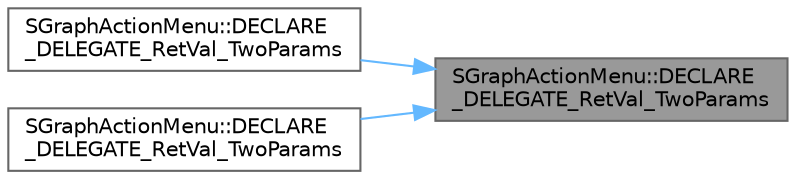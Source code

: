digraph "SGraphActionMenu::DECLARE_DELEGATE_RetVal_TwoParams"
{
 // INTERACTIVE_SVG=YES
 // LATEX_PDF_SIZE
  bgcolor="transparent";
  edge [fontname=Helvetica,fontsize=10,labelfontname=Helvetica,labelfontsize=10];
  node [fontname=Helvetica,fontsize=10,shape=box,height=0.2,width=0.4];
  rankdir="RL";
  Node1 [id="Node000001",label="SGraphActionMenu::DECLARE\l_DELEGATE_RetVal_TwoParams",height=0.2,width=0.4,color="gray40", fillcolor="grey60", style="filled", fontcolor="black",tooltip="Delegate executed when an action is dragged."];
  Node1 -> Node2 [id="edge1_Node000001_Node000002",dir="back",color="steelblue1",style="solid",tooltip=" "];
  Node2 [id="Node000002",label="SGraphActionMenu::DECLARE\l_DELEGATE_RetVal_TwoParams",height=0.2,width=0.4,color="grey40", fillcolor="white", style="filled",URL="$d7/dc8/classSGraphActionMenu.html#ab23bf0396d55d7dd8efd96cec7d4cf28",tooltip="Delegate to check if an action matches a specified name (used for renaming items etc...."];
  Node1 -> Node3 [id="edge2_Node000001_Node000003",dir="back",color="steelblue1",style="solid",tooltip=" "];
  Node3 [id="Node000003",label="SGraphActionMenu::DECLARE\l_DELEGATE_RetVal_TwoParams",height=0.2,width=0.4,color="grey40", fillcolor="white", style="filled",URL="$d7/dc8/classSGraphActionMenu.html#aa64d4bdaad3152e40e25d6f8798295c6",tooltip="Delegate to get the widget that appears on the section bar in the section separator."];
}
